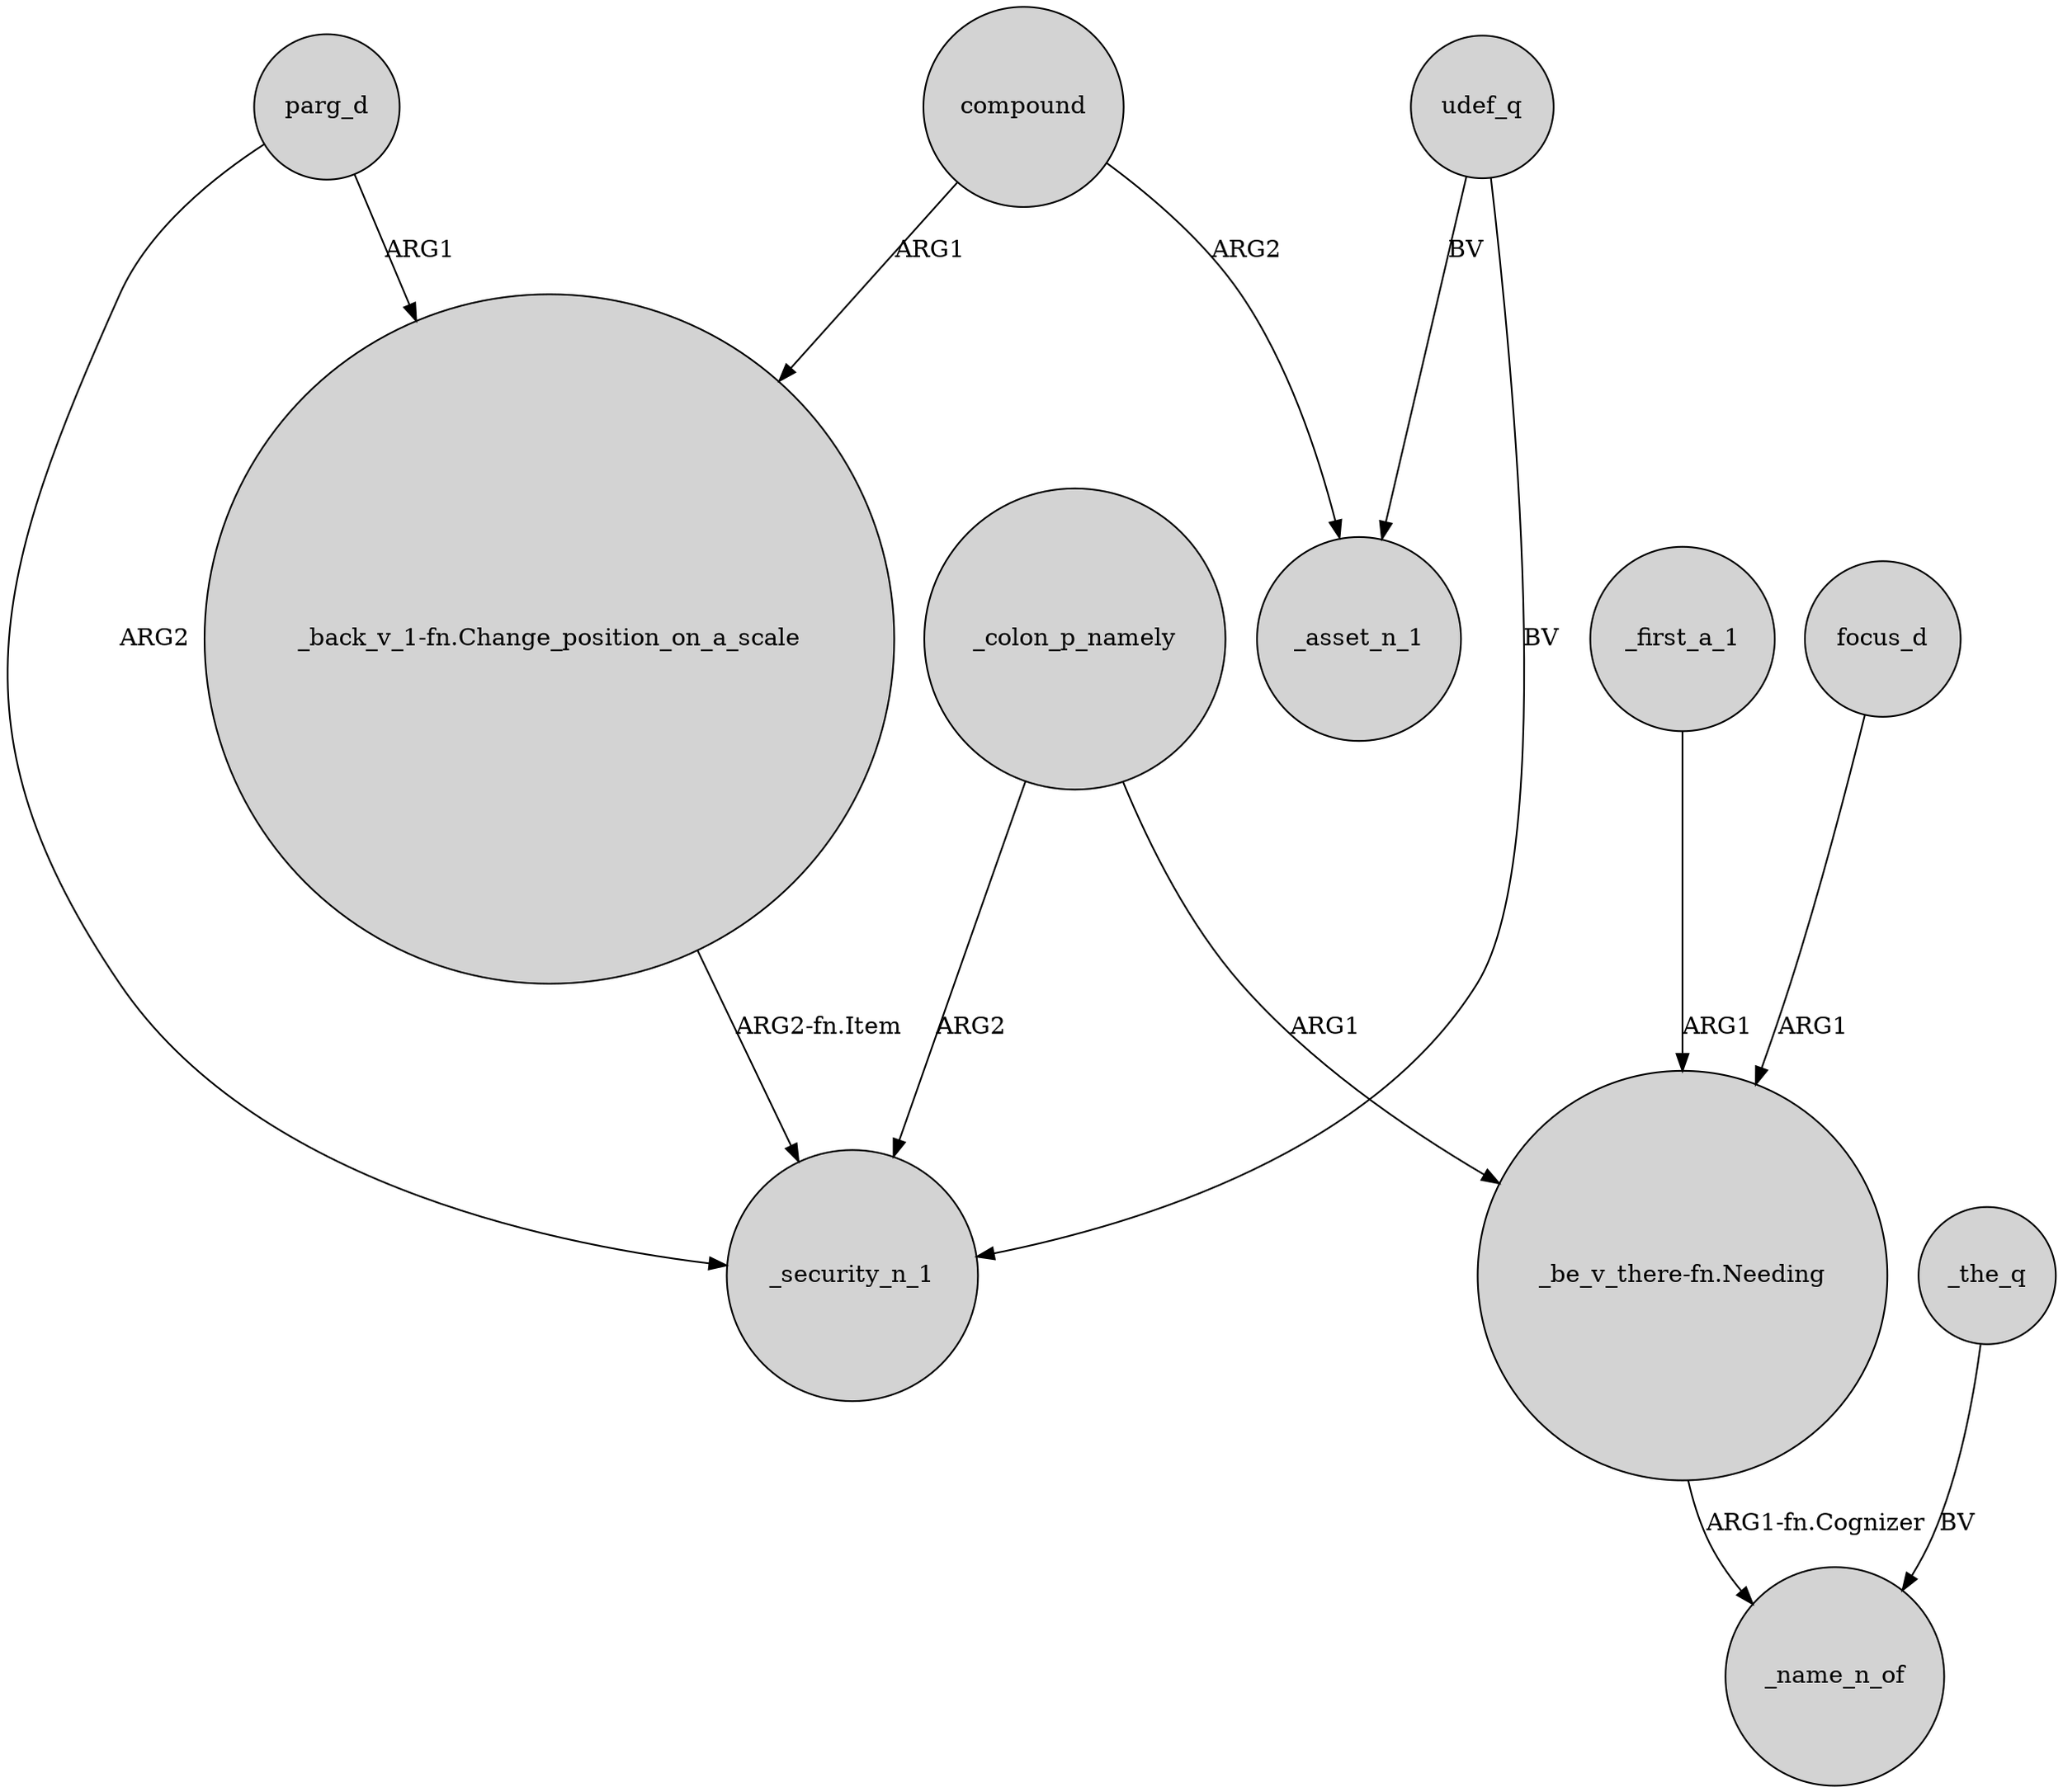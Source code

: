 digraph {
	node [shape=circle style=filled]
	compound -> "_back_v_1-fn.Change_position_on_a_scale" [label=ARG1]
	_first_a_1 -> "_be_v_there-fn.Needing" [label=ARG1]
	_colon_p_namely -> "_be_v_there-fn.Needing" [label=ARG1]
	_colon_p_namely -> _security_n_1 [label=ARG2]
	_the_q -> _name_n_of [label=BV]
	udef_q -> _security_n_1 [label=BV]
	focus_d -> "_be_v_there-fn.Needing" [label=ARG1]
	udef_q -> _asset_n_1 [label=BV]
	"_back_v_1-fn.Change_position_on_a_scale" -> _security_n_1 [label="ARG2-fn.Item"]
	compound -> _asset_n_1 [label=ARG2]
	parg_d -> "_back_v_1-fn.Change_position_on_a_scale" [label=ARG1]
	parg_d -> _security_n_1 [label=ARG2]
	"_be_v_there-fn.Needing" -> _name_n_of [label="ARG1-fn.Cognizer"]
}

